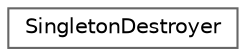 digraph "Graphical Class Hierarchy"
{
 // LATEX_PDF_SIZE
  bgcolor="transparent";
  edge [fontname=Helvetica,fontsize=10,labelfontname=Helvetica,labelfontsize=10];
  node [fontname=Helvetica,fontsize=10,shape=box,height=0.2,width=0.4];
  rankdir="LR";
  Node0 [id="Node000000",label="SingletonDestroyer",height=0.2,width=0.4,color="grey40", fillcolor="white", style="filled",URL="$class_singleton_destroyer.html",tooltip="Класс для разрушения экземпляра Singleton."];
}
